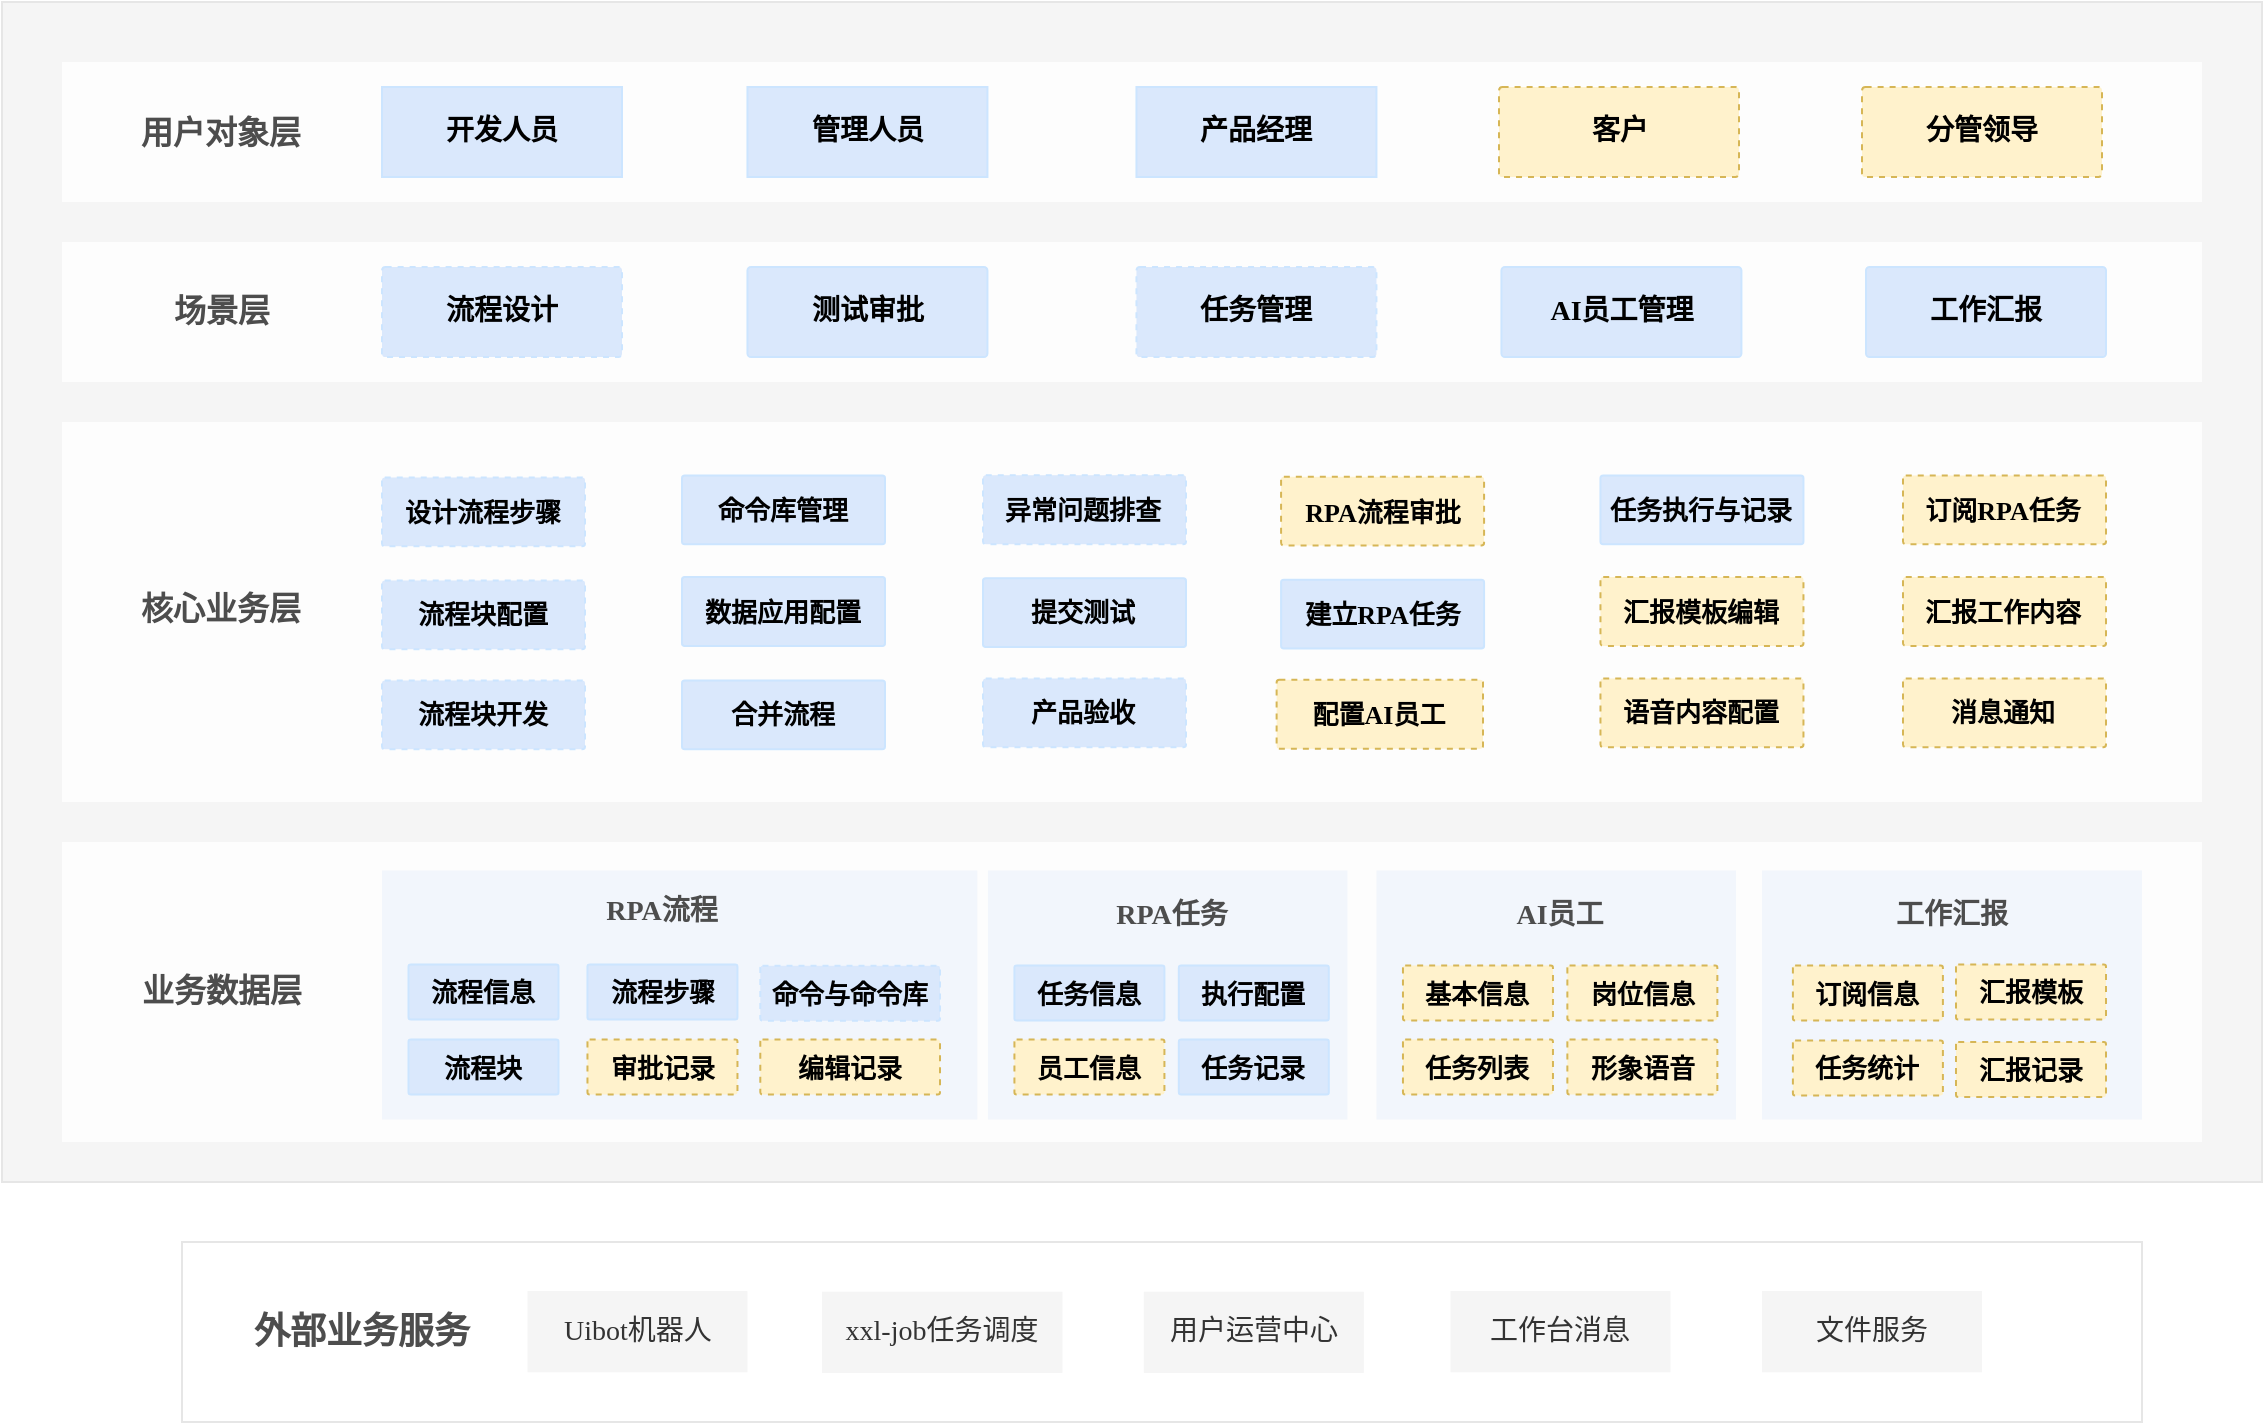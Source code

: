 <mxfile version="16.6.4" type="github">
  <diagram id="QMqiZ2GDBsnpyi7WLgiz" name="Page-1">
    <mxGraphModel dx="2064" dy="571" grid="1" gridSize="10" guides="1" tooltips="1" connect="1" arrows="1" fold="1" page="1" pageScale="1" pageWidth="827" pageHeight="1169" math="0" shadow="0">
      <root>
        <mxCell id="0" />
        <mxCell id="1" parent="0" />
        <mxCell id="o_0oddXOF23FKvagfJal-9" value="" style="rounded=0;whiteSpace=wrap;html=1;fillColor=#f5f5f5;strokeColor=#E6E6E6;gradientDirection=south;sketch=0;fontColor=#333333;fontFamily=阿里巴巴普惠体;" parent="1" vertex="1">
          <mxGeometry x="-320" y="130" width="1130" height="590" as="geometry" />
        </mxCell>
        <mxCell id="ZttovpieoR-79sJcMYOA-3" value="" style="rounded=1;whiteSpace=wrap;html=1;fontSize=14;strokeColor=none;arcSize=0;shadow=0;opacity=80;fontFamily=阿里巴巴普惠体;" parent="1" vertex="1">
          <mxGeometry x="-290" y="160" width="1070" height="70" as="geometry" />
        </mxCell>
        <mxCell id="ZttovpieoR-79sJcMYOA-4" value="用户对象层" style="text;html=1;strokeColor=none;fillColor=none;align=center;verticalAlign=middle;whiteSpace=wrap;rounded=0;fontSize=16;fontStyle=1;fontColor=#4D4D4D;fontFamily=阿里巴巴普惠体;" parent="1" vertex="1">
          <mxGeometry x="-261.61" y="180" width="102.5" height="30" as="geometry" />
        </mxCell>
        <mxCell id="ZttovpieoR-79sJcMYOA-5" value="开发人员" style="rounded=1;whiteSpace=wrap;html=1;fontSize=14;arcSize=0;fillColor=#dae8fc;strokeColor=#CCE5FF;fontStyle=1;fontFamily=阿里巴巴普惠体;" parent="1" vertex="1">
          <mxGeometry x="-130" y="172.5" width="120" height="45" as="geometry" />
        </mxCell>
        <mxCell id="ZttovpieoR-79sJcMYOA-6" value="管理人员" style="rounded=1;whiteSpace=wrap;html=1;fontSize=14;arcSize=0;fillColor=#dae8fc;strokeColor=#CCE5FF;fontStyle=1;fontFamily=阿里巴巴普惠体;" parent="1" vertex="1">
          <mxGeometry x="52.73" y="172.5" width="120" height="45" as="geometry" />
        </mxCell>
        <mxCell id="ZttovpieoR-79sJcMYOA-7" value="产品经理" style="rounded=1;whiteSpace=wrap;html=1;fontSize=14;arcSize=0;fillColor=#dae8fc;strokeColor=#CCE5FF;fontStyle=1;fontFamily=阿里巴巴普惠体;" parent="1" vertex="1">
          <mxGeometry x="247.23" y="172.5" width="120" height="45" as="geometry" />
        </mxCell>
        <mxCell id="ZttovpieoR-79sJcMYOA-8" value="客户" style="rounded=1;whiteSpace=wrap;html=1;fontSize=14;arcSize=4;fillColor=#fff2cc;strokeColor=#d6b656;fontStyle=1;dashed=1;fontFamily=阿里巴巴普惠体;" parent="1" vertex="1">
          <mxGeometry x="428.5" y="172.5" width="120" height="45" as="geometry" />
        </mxCell>
        <mxCell id="ZttovpieoR-79sJcMYOA-9" value="" style="rounded=1;whiteSpace=wrap;html=1;fontSize=14;strokeColor=none;arcSize=0;shadow=0;opacity=80;fontFamily=阿里巴巴普惠体;" parent="1" vertex="1">
          <mxGeometry x="-290" y="250" width="1070" height="70" as="geometry" />
        </mxCell>
        <mxCell id="ZttovpieoR-79sJcMYOA-10" value="场景层" style="text;html=1;strokeColor=none;fillColor=none;align=center;verticalAlign=middle;whiteSpace=wrap;rounded=0;fontSize=16;fontStyle=1;fontColor=#4D4D4D;fontFamily=阿里巴巴普惠体;" parent="1" vertex="1">
          <mxGeometry x="-250.36" y="268.75" width="80" height="30" as="geometry" />
        </mxCell>
        <mxCell id="ZttovpieoR-79sJcMYOA-11" value="AI员工管理" style="rounded=1;whiteSpace=wrap;html=1;fontSize=14;fillColor=#dae8fc;strokeColor=#CCE5FF;arcSize=4;fontColor=default;fontStyle=1;fontFamily=阿里巴巴普惠体;" parent="1" vertex="1">
          <mxGeometry x="429.72" y="262.5" width="120" height="45" as="geometry" />
        </mxCell>
        <mxCell id="ZttovpieoR-79sJcMYOA-12" value="工作汇报" style="rounded=1;whiteSpace=wrap;html=1;fontSize=14;fillColor=#dae8fc;strokeColor=#CCE5FF;arcSize=4;fontColor=default;fontStyle=1;fontFamily=阿里巴巴普惠体;" parent="1" vertex="1">
          <mxGeometry x="612" y="262.5" width="120" height="45" as="geometry" />
        </mxCell>
        <mxCell id="ZttovpieoR-79sJcMYOA-16" value="" style="rounded=1;whiteSpace=wrap;html=1;fontSize=14;strokeColor=none;arcSize=0;shadow=0;glass=0;sketch=0;opacity=80;container=0;fontFamily=阿里巴巴普惠体;" parent="1" vertex="1">
          <mxGeometry x="-290" y="340" width="1070" height="190" as="geometry" />
        </mxCell>
        <mxCell id="ZttovpieoR-79sJcMYOA-63" value="" style="rounded=0;whiteSpace=wrap;html=1;fontFamily=阿里巴巴普惠体;fontSize=18;strokeWidth=1;fillColor=#FFFFFF;strokeColor=#E6E6E6;" parent="1" vertex="1">
          <mxGeometry x="-230" y="750" width="980" height="90" as="geometry" />
        </mxCell>
        <mxCell id="ZttovpieoR-79sJcMYOA-68" value="外部业务服务" style="text;html=1;strokeColor=none;fillColor=none;align=center;verticalAlign=middle;whiteSpace=wrap;rounded=0;fontSize=18;fontStyle=1;fontColor=#4D4D4D;fontFamily=阿里巴巴普惠体;" parent="1" vertex="1">
          <mxGeometry x="-200" y="779.99" width="120" height="30" as="geometry" />
        </mxCell>
        <mxCell id="ZttovpieoR-79sJcMYOA-69" value="Uibot机器人" style="rounded=1;whiteSpace=wrap;html=1;fontSize=14;fillColor=#f5f5f5;fontColor=#333333;strokeColor=none;arcSize=0;fontFamily=阿里巴巴普惠体;" parent="1" vertex="1">
          <mxGeometry x="-57.27" y="774.53" width="110" height="40.62" as="geometry" />
        </mxCell>
        <mxCell id="ZttovpieoR-79sJcMYOA-70" value="xxl-job任务调度" style="rounded=1;whiteSpace=wrap;html=1;fontSize=14;fillColor=#f5f5f5;fontColor=#333333;strokeColor=none;arcSize=0;fontFamily=阿里巴巴普惠体;" parent="1" vertex="1">
          <mxGeometry x="90" y="774.84" width="120.23" height="40.62" as="geometry" />
        </mxCell>
        <mxCell id="ZttovpieoR-79sJcMYOA-71" value="用户运营中心" style="rounded=1;whiteSpace=wrap;html=1;fontSize=14;fillColor=#f5f5f5;fontColor=#333333;strokeColor=none;arcSize=0;fontFamily=阿里巴巴普惠体;" parent="1" vertex="1">
          <mxGeometry x="250.91" y="774.84" width="110" height="40.62" as="geometry" />
        </mxCell>
        <mxCell id="o_0oddXOF23FKvagfJal-14" value="" style="rounded=1;whiteSpace=wrap;html=1;fontSize=14;strokeColor=none;arcSize=0;shadow=0;labelBackgroundColor=none;sketch=0;opacity=80;fontFamily=阿里巴巴普惠体;" parent="1" vertex="1">
          <mxGeometry x="-290" y="550" width="1070" height="150" as="geometry" />
        </mxCell>
        <mxCell id="o_0oddXOF23FKvagfJal-15" value="业务数据层" style="text;html=1;strokeColor=none;fillColor=none;align=center;verticalAlign=middle;whiteSpace=wrap;rounded=0;fontSize=16;fontColor=#4D4D4D;fontStyle=1;fontFamily=阿里巴巴普惠体;" parent="1" vertex="1">
          <mxGeometry x="-257.24" y="608.75" width="93.75" height="30" as="geometry" />
        </mxCell>
        <mxCell id="o_0oddXOF23FKvagfJal-16" value="" style="rounded=1;whiteSpace=wrap;html=1;fontSize=14;fillColor=#F2F6FC;strokeColor=none;fontColor=#333333;arcSize=0;fontFamily=阿里巴巴普惠体;" parent="1" vertex="1">
          <mxGeometry x="172.96" y="564.25" width="179.77" height="124.5" as="geometry" />
        </mxCell>
        <mxCell id="o_0oddXOF23FKvagfJal-25" value="RPA任务" style="text;html=1;strokeColor=none;fillColor=none;align=center;verticalAlign=middle;whiteSpace=wrap;rounded=0;fontSize=14;horizontal=1;fontStyle=1;fontColor=#4D4D4D;fontFamily=阿里巴巴普惠体;" parent="1" vertex="1">
          <mxGeometry x="229.96" y="571.75" width="70" height="30" as="geometry" />
        </mxCell>
        <mxCell id="o_0oddXOF23FKvagfJal-26" value="任务信息" style="rounded=1;whiteSpace=wrap;html=1;fontSize=13;fillColor=#dae8fc;strokeColor=#CCE5FF;arcSize=4;fontStyle=1;fontColor=default;fontFamily=阿里巴巴普惠体;" parent="1" vertex="1">
          <mxGeometry x="186.21" y="611.75" width="75" height="27.5" as="geometry" />
        </mxCell>
        <mxCell id="o_0oddXOF23FKvagfJal-28" value="执行配置" style="rounded=1;whiteSpace=wrap;html=1;fontSize=13;fillColor=#dae8fc;strokeColor=#CCE5FF;arcSize=4;fontStyle=1;fontColor=default;fontFamily=阿里巴巴普惠体;" parent="1" vertex="1">
          <mxGeometry x="268.41" y="611.75" width="75" height="27.5" as="geometry" />
        </mxCell>
        <mxCell id="zai8BUd0Q1AnX0Q9bWB2-1" value="工作台消息" style="rounded=1;whiteSpace=wrap;html=1;fontSize=14;fillColor=#f5f5f5;fontColor=#333333;strokeColor=none;arcSize=0;fontFamily=阿里巴巴普惠体;" parent="1" vertex="1">
          <mxGeometry x="404.23" y="774.53" width="110" height="40.62" as="geometry" />
        </mxCell>
        <mxCell id="Q-ltCNPcTRJQ2IzTs-4u-2" value="分管领导" style="rounded=1;whiteSpace=wrap;html=1;fontSize=14;arcSize=4;fillColor=#fff2cc;strokeColor=#d6b656;fontStyle=1;dashed=1;fontFamily=阿里巴巴普惠体;" parent="1" vertex="1">
          <mxGeometry x="610" y="172.5" width="120" height="45" as="geometry" />
        </mxCell>
        <mxCell id="Q-ltCNPcTRJQ2IzTs-4u-3" value="任务管理" style="rounded=1;whiteSpace=wrap;html=1;fontSize=14;fillColor=#dae8fc;strokeColor=#CCE5FF;arcSize=4;fontColor=default;fontStyle=1;dashed=1;fontFamily=阿里巴巴普惠体;" parent="1" vertex="1">
          <mxGeometry x="247.23" y="262.5" width="120" height="45" as="geometry" />
        </mxCell>
        <mxCell id="Q-ltCNPcTRJQ2IzTs-4u-4" value="测试审批" style="rounded=1;whiteSpace=wrap;html=1;fontSize=14;arcSize=4;fillColor=#dae8fc;strokeColor=#CCE5FF;fontStyle=1;fontFamily=阿里巴巴普惠体;" parent="1" vertex="1">
          <mxGeometry x="52.73" y="262.5" width="120" height="45" as="geometry" />
        </mxCell>
        <mxCell id="Q-ltCNPcTRJQ2IzTs-4u-9" value="建立RPA任务" style="rounded=1;whiteSpace=wrap;html=1;fontSize=13;fillColor=#dae8fc;strokeColor=#CCE5FF;fontColor=default;arcSize=4;fontStyle=1;fontFamily=阿里巴巴普惠体;" parent="1" vertex="1">
          <mxGeometry x="319.542" y="418.847" width="101.499" height="34.412" as="geometry" />
        </mxCell>
        <mxCell id="ZttovpieoR-79sJcMYOA-18" value="任务执行与记录" style="rounded=1;whiteSpace=wrap;html=1;fontSize=13;fillColor=#dae8fc;strokeColor=#CCE5FF;fontColor=default;arcSize=4;fontStyle=1;fontFamily=阿里巴巴普惠体;" parent="1" vertex="1">
          <mxGeometry x="479.228" y="366.689" width="101.499" height="34.412" as="geometry" />
        </mxCell>
        <mxCell id="Q-ltCNPcTRJQ2IzTs-4u-6" value="订阅RPA任务" style="rounded=1;whiteSpace=wrap;html=1;fontSize=13;fillColor=#fff2cc;strokeColor=#d6b656;fontColor=default;arcSize=4;fontStyle=1;fontFamily=阿里巴巴普惠体;dashed=1;" parent="1" vertex="1">
          <mxGeometry x="630.499" y="366.689" width="101.499" height="34.412" as="geometry" />
        </mxCell>
        <mxCell id="Q-ltCNPcTRJQ2IzTs-4u-7" value="汇报模板编辑" style="rounded=1;whiteSpace=wrap;html=1;fontSize=13;fillColor=#fff2cc;strokeColor=#d6b656;fontColor=default;arcSize=4;fontStyle=1;fontFamily=阿里巴巴普惠体;dashed=1;" parent="1" vertex="1">
          <mxGeometry x="479.228" y="417.557" width="101.499" height="34.412" as="geometry" />
        </mxCell>
        <mxCell id="Q-ltCNPcTRJQ2IzTs-4u-8" value="汇报工作内容" style="rounded=1;whiteSpace=wrap;html=1;fontSize=13;fillColor=#fff2cc;strokeColor=#d6b656;fontColor=default;arcSize=4;fontStyle=1;fontFamily=阿里巴巴普惠体;dashed=1;" parent="1" vertex="1">
          <mxGeometry x="630.499" y="417.557" width="101.499" height="34.412" as="geometry" />
        </mxCell>
        <mxCell id="Q-ltCNPcTRJQ2IzTs-4u-10" value="RPA流程审批" style="rounded=1;whiteSpace=wrap;html=1;fontSize=13;fillColor=#fff2cc;strokeColor=#d6b656;fontColor=default;arcSize=4;fontStyle=1;fontFamily=阿里巴巴普惠体;dashed=1;" parent="1" vertex="1">
          <mxGeometry x="319.542" y="367.397" width="101.499" height="34.412" as="geometry" />
        </mxCell>
        <mxCell id="Q-ltCNPcTRJQ2IzTs-4u-11" value="提交测试" style="rounded=1;whiteSpace=wrap;html=1;fontSize=13;fillColor=#dae8fc;strokeColor=#CCE5FF;fontColor=default;arcSize=4;fontStyle=1;fontFamily=阿里巴巴普惠体;" parent="1" vertex="1">
          <mxGeometry x="170.497" y="418.147" width="101.499" height="34.412" as="geometry" />
        </mxCell>
        <mxCell id="Q-ltCNPcTRJQ2IzTs-4u-12" value="合并流程" style="rounded=1;whiteSpace=wrap;html=1;fontSize=13;fillColor=#dae8fc;strokeColor=#CCE5FF;fontColor=default;arcSize=4;fontStyle=1;fontFamily=阿里巴巴普惠体;" parent="1" vertex="1">
          <mxGeometry x="19.997" y="469.253" width="101.499" height="34.412" as="geometry" />
        </mxCell>
        <mxCell id="ZttovpieoR-79sJcMYOA-17" value="核心业务层" style="text;html=1;strokeColor=none;fillColor=none;align=center;verticalAlign=middle;whiteSpace=wrap;rounded=0;fontSize=16;fontColor=#4D4D4D;fontStyle=1;fontFamily=阿里巴巴普惠体;" parent="1" vertex="1">
          <mxGeometry x="-259.997" y="417.91" width="99.265" height="30" as="geometry" />
        </mxCell>
        <mxCell id="Q-ltCNPcTRJQ2IzTs-4u-63" value="语音内容配置" style="rounded=1;whiteSpace=wrap;html=1;fontSize=13;fillColor=#fff2cc;strokeColor=#d6b656;fontColor=default;arcSize=4;fontStyle=1;dashed=1;fontFamily=阿里巴巴普惠体;" parent="1" vertex="1">
          <mxGeometry x="479.228" y="468.207" width="101.499" height="34.412" as="geometry" />
        </mxCell>
        <mxCell id="Q-ltCNPcTRJQ2IzTs-4u-64" value="消息通知" style="rounded=1;whiteSpace=wrap;html=1;fontSize=13;fillColor=#fff2cc;strokeColor=#d6b656;fontColor=default;arcSize=4;fontStyle=1;dashed=1;fontFamily=阿里巴巴普惠体;" parent="1" vertex="1">
          <mxGeometry x="630.498" y="468.207" width="101.499" height="34.412" as="geometry" />
        </mxCell>
        <mxCell id="Q-ltCNPcTRJQ2IzTs-4u-65" value="产品验收" style="rounded=1;whiteSpace=wrap;html=1;fontSize=13;fillColor=#dae8fc;strokeColor=#CCE5FF;fontColor=default;arcSize=4;fontStyle=1;dashed=1;fontFamily=阿里巴巴普惠体;" parent="1" vertex="1">
          <mxGeometry x="170.498" y="468.207" width="101.499" height="34.412" as="geometry" />
        </mxCell>
        <mxCell id="Q-ltCNPcTRJQ2IzTs-4u-66" value="配置AI员工" style="rounded=1;whiteSpace=wrap;html=1;fontSize=13;fillColor=#fff2cc;strokeColor=#d6b656;fontColor=default;arcSize=4;fontStyle=1;dashed=1;fontFamily=阿里巴巴普惠体;" parent="1" vertex="1">
          <mxGeometry x="317.31" y="468.91" width="103.19" height="34.41" as="geometry" />
        </mxCell>
        <mxCell id="Q-ltCNPcTRJQ2IzTs-4u-71" value="" style="rounded=1;whiteSpace=wrap;html=1;fontSize=14;fillColor=#F2F6FC;strokeColor=none;fontColor=#333333;arcSize=0;fontFamily=阿里巴巴普惠体;" parent="1" vertex="1">
          <mxGeometry x="-130" y="564.25" width="297.65" height="124.5" as="geometry" />
        </mxCell>
        <mxCell id="Q-ltCNPcTRJQ2IzTs-4u-72" value="RPA流程" style="text;html=1;strokeColor=none;fillColor=none;align=center;verticalAlign=middle;whiteSpace=wrap;rounded=0;fontSize=14;horizontal=1;fontStyle=1;fontColor=#4D4D4D;fontFamily=阿里巴巴普惠体;" parent="1" vertex="1">
          <mxGeometry x="-24.77" y="570" width="70" height="30" as="geometry" />
        </mxCell>
        <mxCell id="Q-ltCNPcTRJQ2IzTs-4u-73" value="流程步骤" style="rounded=1;whiteSpace=wrap;html=1;fontSize=13;fillColor=#dae8fc;strokeColor=#CCE5FF;fontStyle=1;arcSize=4;fontFamily=阿里巴巴普惠体;" parent="1" vertex="1">
          <mxGeometry x="-27.27" y="611.25" width="75" height="27.5" as="geometry" />
        </mxCell>
        <mxCell id="Q-ltCNPcTRJQ2IzTs-4u-74" value="审批记录" style="rounded=1;whiteSpace=wrap;html=1;fontSize=13;fillColor=#fff2cc;strokeColor=#d6b656;fontStyle=1;arcSize=4;fontColor=default;dashed=1;fontFamily=阿里巴巴普惠体;" parent="1" vertex="1">
          <mxGeometry x="-27.27" y="648.75" width="75" height="27.5" as="geometry" />
        </mxCell>
        <mxCell id="Q-ltCNPcTRJQ2IzTs-4u-75" value="编辑记录" style="rounded=1;whiteSpace=wrap;html=1;fontSize=13;fillColor=#fff2cc;strokeColor=#d6b656;fontStyle=1;arcSize=4;fontColor=default;dashed=1;fontFamily=阿里巴巴普惠体;" parent="1" vertex="1">
          <mxGeometry x="59.15" y="648.75" width="89.85" height="27.5" as="geometry" />
        </mxCell>
        <mxCell id="Q-ltCNPcTRJQ2IzTs-4u-76" value="命令与命令库" style="rounded=1;whiteSpace=wrap;html=1;fontSize=13;fillColor=#dae8fc;strokeColor=#CCE5FF;fontStyle=1;arcSize=4;fontFamily=阿里巴巴普惠体;dashed=1;" parent="1" vertex="1">
          <mxGeometry x="59.15" y="611.88" width="89.85" height="27.5" as="geometry" />
        </mxCell>
        <mxCell id="Q-ltCNPcTRJQ2IzTs-4u-78" value="任务记录" style="rounded=1;whiteSpace=wrap;html=1;fontSize=13;fillColor=#dae8fc;strokeColor=#CCE5FF;arcSize=4;fontStyle=1;fontColor=default;fontFamily=阿里巴巴普惠体;" parent="1" vertex="1">
          <mxGeometry x="268.41" y="648.75" width="75" height="27.5" as="geometry" />
        </mxCell>
        <mxCell id="Q-ltCNPcTRJQ2IzTs-4u-81" value="" style="rounded=1;whiteSpace=wrap;html=1;fontSize=14;fillColor=#F2F6FC;strokeColor=none;fontColor=#333333;arcSize=0;fontFamily=阿里巴巴普惠体;" parent="1" vertex="1">
          <mxGeometry x="560" y="564.25" width="190" height="124.5" as="geometry" />
        </mxCell>
        <mxCell id="Q-ltCNPcTRJQ2IzTs-4u-82" value="工作汇报" style="text;html=1;strokeColor=none;fillColor=none;align=center;verticalAlign=middle;whiteSpace=wrap;rounded=0;fontSize=14;horizontal=1;fontStyle=1;fontColor=#4D4D4D;fontFamily=阿里巴巴普惠体;" parent="1" vertex="1">
          <mxGeometry x="620" y="571.75" width="70" height="30" as="geometry" />
        </mxCell>
        <mxCell id="Q-ltCNPcTRJQ2IzTs-4u-83" value="员工信息" style="rounded=1;whiteSpace=wrap;html=1;fontSize=13;fillColor=#fff2cc;strokeColor=#d6b656;arcSize=4;fontStyle=1;fontColor=default;fontFamily=阿里巴巴普惠体;dashed=1;" parent="1" vertex="1">
          <mxGeometry x="186.21" y="648.75" width="75" height="27.5" as="geometry" />
        </mxCell>
        <mxCell id="Q-ltCNPcTRJQ2IzTs-4u-85" value="订阅信息" style="rounded=1;whiteSpace=wrap;html=1;fontSize=13;fillColor=#fff2cc;strokeColor=#d6b656;arcSize=4;fontStyle=1;fontColor=default;dashed=1;fontFamily=阿里巴巴普惠体;" parent="1" vertex="1">
          <mxGeometry x="575.45" y="611.75" width="75" height="27.5" as="geometry" />
        </mxCell>
        <mxCell id="Q-ltCNPcTRJQ2IzTs-4u-86" value="任务统计" style="rounded=1;whiteSpace=wrap;html=1;fontSize=13;fillColor=#fff2cc;strokeColor=#d6b656;arcSize=4;fontStyle=1;fontColor=default;dashed=1;fontFamily=阿里巴巴普惠体;" parent="1" vertex="1">
          <mxGeometry x="575.45" y="649.25" width="75" height="27.5" as="geometry" />
        </mxCell>
        <mxCell id="Q-ltCNPcTRJQ2IzTs-4u-87" value="汇报模板" style="rounded=1;whiteSpace=wrap;html=1;fontSize=13;fillColor=#fff2cc;strokeColor=#d6b656;arcSize=4;fontStyle=1;fontColor=default;dashed=1;fontFamily=阿里巴巴普惠体;" parent="1" vertex="1">
          <mxGeometry x="657" y="611.25" width="75" height="27.5" as="geometry" />
        </mxCell>
        <mxCell id="Q-ltCNPcTRJQ2IzTs-4u-88" value="汇报记录" style="rounded=1;whiteSpace=wrap;html=1;fontSize=13;fillColor=#fff2cc;strokeColor=#d6b656;arcSize=4;fontStyle=1;fontColor=default;dashed=1;fontFamily=阿里巴巴普惠体;" parent="1" vertex="1">
          <mxGeometry x="657" y="650" width="75" height="27.5" as="geometry" />
        </mxCell>
        <mxCell id="Q-ltCNPcTRJQ2IzTs-4u-90" value="文件服务" style="rounded=1;whiteSpace=wrap;html=1;fontSize=14;fillColor=#f5f5f5;fontColor=#333333;strokeColor=none;arcSize=0;fontFamily=阿里巴巴普惠体;" parent="1" vertex="1">
          <mxGeometry x="560" y="774.53" width="110" height="40.62" as="geometry" />
        </mxCell>
        <mxCell id="MdFNAgGWL3GxQWSpr4tQ-1" value="流程块配置" style="rounded=1;whiteSpace=wrap;html=1;fontSize=13;fillColor=#dae8fc;strokeColor=#CCE5FF;arcSize=4;fontStyle=1;dashed=1;fontFamily=阿里巴巴普惠体;" parent="1" vertex="1">
          <mxGeometry x="-130.003" y="419.197" width="101.499" height="34.412" as="geometry" />
        </mxCell>
        <mxCell id="MdFNAgGWL3GxQWSpr4tQ-2" value="设计流程步骤" style="rounded=1;whiteSpace=wrap;html=1;fontSize=13;fillColor=#dae8fc;strokeColor=#CCE5FF;arcSize=4;fontStyle=1;dashed=1;fontFamily=阿里巴巴普惠体;" parent="1" vertex="1">
          <mxGeometry x="-130.003" y="367.743" width="101.499" height="34.412" as="geometry" />
        </mxCell>
        <mxCell id="MdFNAgGWL3GxQWSpr4tQ-3" value="流程块开发" style="rounded=1;whiteSpace=wrap;html=1;fontSize=13;fillColor=#dae8fc;strokeColor=#CCE5FF;fontColor=default;arcSize=4;fontStyle=1;dashed=1;fontFamily=阿里巴巴普惠体;" parent="1" vertex="1">
          <mxGeometry x="-130.002" y="469.257" width="101.499" height="34.412" as="geometry" />
        </mxCell>
        <mxCell id="MdFNAgGWL3GxQWSpr4tQ-4" value="流程信息" style="rounded=1;whiteSpace=wrap;html=1;fontSize=13;fillColor=#dae8fc;strokeColor=#CCE5FF;fontStyle=1;arcSize=4;fontFamily=阿里巴巴普惠体;" parent="1" vertex="1">
          <mxGeometry x="-116.75" y="611.25" width="75" height="27.5" as="geometry" />
        </mxCell>
        <mxCell id="MdFNAgGWL3GxQWSpr4tQ-5" value="流程块" style="rounded=1;whiteSpace=wrap;html=1;fontSize=13;fillColor=#dae8fc;strokeColor=#CCE5FF;fontStyle=1;arcSize=4;fontFamily=阿里巴巴普惠体;" parent="1" vertex="1">
          <mxGeometry x="-116.75" y="648.75" width="75" height="27.5" as="geometry" />
        </mxCell>
        <mxCell id="MdFNAgGWL3GxQWSpr4tQ-6" value="流程设计" style="rounded=1;whiteSpace=wrap;html=1;fontSize=14;fillColor=#dae8fc;strokeColor=#CCE5FF;arcSize=4;fontColor=default;fontStyle=1;dashed=1;fontFamily=阿里巴巴普惠体;" parent="1" vertex="1">
          <mxGeometry x="-130" y="262.5" width="120" height="45" as="geometry" />
        </mxCell>
        <mxCell id="pXwYT4CWtMP8QEXP_L0X-1" value="命令库管理" style="rounded=1;whiteSpace=wrap;html=1;fontSize=13;fillColor=#dae8fc;strokeColor=#CCE5FF;fontColor=default;arcSize=4;fontStyle=1;fontFamily=阿里巴巴普惠体;" parent="1" vertex="1">
          <mxGeometry x="19.999" y="366.689" width="101.499" height="34.412" as="geometry" />
        </mxCell>
        <mxCell id="pXwYT4CWtMP8QEXP_L0X-2" value="数据应用配置" style="rounded=1;whiteSpace=wrap;html=1;fontSize=13;fillColor=#dae8fc;strokeColor=#CCE5FF;fontColor=default;arcSize=4;fontStyle=1;fontFamily=阿里巴巴普惠体;" parent="1" vertex="1">
          <mxGeometry x="19.999" y="417.557" width="101.499" height="34.412" as="geometry" />
        </mxCell>
        <mxCell id="pXwYT4CWtMP8QEXP_L0X-3" value="异常问题排查" style="rounded=1;whiteSpace=wrap;html=1;fontSize=13;fillColor=#dae8fc;strokeColor=#CCE5FF;fontColor=default;arcSize=4;fontStyle=1;dashed=1;fontFamily=阿里巴巴普惠体;" parent="1" vertex="1">
          <mxGeometry x="170.498" y="366.687" width="101.499" height="34.412" as="geometry" />
        </mxCell>
        <mxCell id="VAcTEP-cnaX1mwwHcJhY-1" value="" style="rounded=1;whiteSpace=wrap;html=1;fontSize=14;fillColor=#F2F6FC;strokeColor=none;fontColor=#333333;arcSize=0;fontFamily=阿里巴巴普惠体;" vertex="1" parent="1">
          <mxGeometry x="367.23" y="564.25" width="179.77" height="124.5" as="geometry" />
        </mxCell>
        <mxCell id="VAcTEP-cnaX1mwwHcJhY-2" value="AI员工" style="text;html=1;strokeColor=none;fillColor=none;align=center;verticalAlign=middle;whiteSpace=wrap;rounded=0;fontSize=14;horizontal=1;fontStyle=1;fontColor=#4D4D4D;fontFamily=阿里巴巴普惠体;" vertex="1" parent="1">
          <mxGeometry x="424.23" y="571.75" width="70" height="30" as="geometry" />
        </mxCell>
        <mxCell id="VAcTEP-cnaX1mwwHcJhY-3" value="基本信息" style="rounded=1;whiteSpace=wrap;html=1;fontSize=13;fillColor=#fff2cc;strokeColor=#d6b656;arcSize=4;fontStyle=1;fontColor=default;fontFamily=阿里巴巴普惠体;dashed=1;" vertex="1" parent="1">
          <mxGeometry x="380.48" y="611.75" width="75" height="27.5" as="geometry" />
        </mxCell>
        <mxCell id="VAcTEP-cnaX1mwwHcJhY-4" value="岗位信息" style="rounded=1;whiteSpace=wrap;html=1;fontSize=13;fillColor=#fff2cc;strokeColor=#d6b656;arcSize=4;fontStyle=1;fontColor=default;fontFamily=阿里巴巴普惠体;dashed=1;" vertex="1" parent="1">
          <mxGeometry x="462.68" y="611.75" width="75" height="27.5" as="geometry" />
        </mxCell>
        <mxCell id="VAcTEP-cnaX1mwwHcJhY-5" value="形象语音" style="rounded=1;whiteSpace=wrap;html=1;fontSize=13;fillColor=#fff2cc;strokeColor=#d6b656;arcSize=4;fontStyle=1;fontColor=default;fontFamily=阿里巴巴普惠体;dashed=1;" vertex="1" parent="1">
          <mxGeometry x="462.68" y="648.75" width="75" height="27.5" as="geometry" />
        </mxCell>
        <mxCell id="VAcTEP-cnaX1mwwHcJhY-6" value="任务列表" style="rounded=1;whiteSpace=wrap;html=1;fontSize=13;fillColor=#fff2cc;strokeColor=#d6b656;arcSize=4;fontStyle=1;fontColor=default;fontFamily=阿里巴巴普惠体;dashed=1;" vertex="1" parent="1">
          <mxGeometry x="380.48" y="648.75" width="75" height="27.5" as="geometry" />
        </mxCell>
      </root>
    </mxGraphModel>
  </diagram>
</mxfile>
